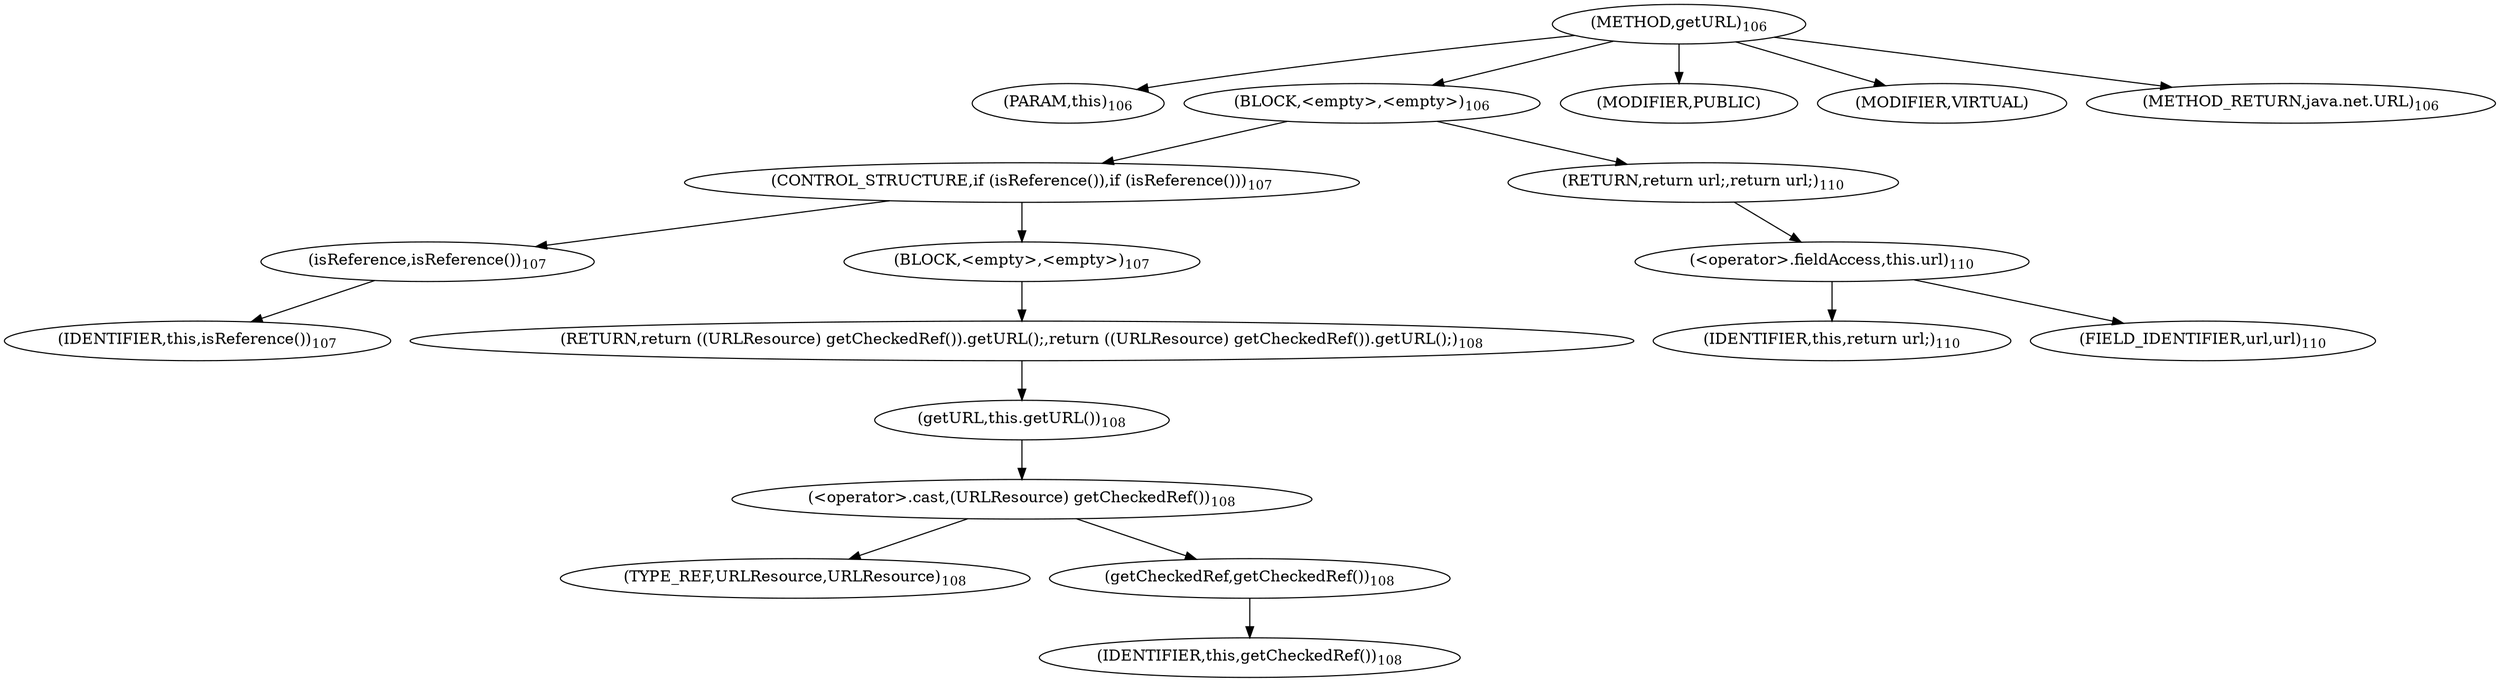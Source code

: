 digraph "getURL" {  
"168" [label = <(METHOD,getURL)<SUB>106</SUB>> ]
"14" [label = <(PARAM,this)<SUB>106</SUB>> ]
"169" [label = <(BLOCK,&lt;empty&gt;,&lt;empty&gt;)<SUB>106</SUB>> ]
"170" [label = <(CONTROL_STRUCTURE,if (isReference()),if (isReference()))<SUB>107</SUB>> ]
"171" [label = <(isReference,isReference())<SUB>107</SUB>> ]
"13" [label = <(IDENTIFIER,this,isReference())<SUB>107</SUB>> ]
"172" [label = <(BLOCK,&lt;empty&gt;,&lt;empty&gt;)<SUB>107</SUB>> ]
"173" [label = <(RETURN,return ((URLResource) getCheckedRef()).getURL();,return ((URLResource) getCheckedRef()).getURL();)<SUB>108</SUB>> ]
"174" [label = <(getURL,this.getURL())<SUB>108</SUB>> ]
"175" [label = <(&lt;operator&gt;.cast,(URLResource) getCheckedRef())<SUB>108</SUB>> ]
"176" [label = <(TYPE_REF,URLResource,URLResource)<SUB>108</SUB>> ]
"177" [label = <(getCheckedRef,getCheckedRef())<SUB>108</SUB>> ]
"15" [label = <(IDENTIFIER,this,getCheckedRef())<SUB>108</SUB>> ]
"178" [label = <(RETURN,return url;,return url;)<SUB>110</SUB>> ]
"179" [label = <(&lt;operator&gt;.fieldAccess,this.url)<SUB>110</SUB>> ]
"180" [label = <(IDENTIFIER,this,return url;)<SUB>110</SUB>> ]
"181" [label = <(FIELD_IDENTIFIER,url,url)<SUB>110</SUB>> ]
"182" [label = <(MODIFIER,PUBLIC)> ]
"183" [label = <(MODIFIER,VIRTUAL)> ]
"184" [label = <(METHOD_RETURN,java.net.URL)<SUB>106</SUB>> ]
  "168" -> "14" 
  "168" -> "169" 
  "168" -> "182" 
  "168" -> "183" 
  "168" -> "184" 
  "169" -> "170" 
  "169" -> "178" 
  "170" -> "171" 
  "170" -> "172" 
  "171" -> "13" 
  "172" -> "173" 
  "173" -> "174" 
  "174" -> "175" 
  "175" -> "176" 
  "175" -> "177" 
  "177" -> "15" 
  "178" -> "179" 
  "179" -> "180" 
  "179" -> "181" 
}
